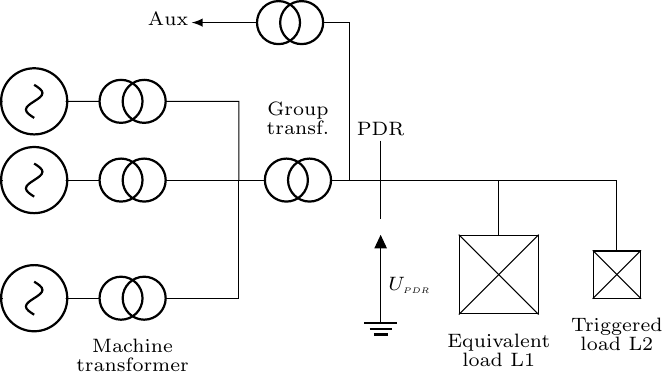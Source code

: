 \documentclass[crop,tikz]{standalone}
\usepackage{circuitikz}
\usepackage{scalerel}
\usetikzlibrary{arrows}
\tikzset{
  font={\fontsize{7pt}{7}\selectfont}}
\begin{document}
\begin{tikzpicture}
    \draw   (-0.5,1) to [vsourcesin] (0.3,1) to [draw,voosource,align=center] (2.0,1) to  (2.5,1) to  (2.5,0);
    \draw   (-0.5,0) to [vsourcesin] (0.3,0) to [draw,voosource,align=center] (2.0,0) to [draw,voosource,align=center,l={Group\\ transf.}] (4.5,0) to  (4.0,0) to (5,0);
    \draw   (-0.5,-1.5) to [vsourcesin] (0.3,-1.5) to [draw,voosource,align=center, l_={Machine\\ transformer}] (2.0,-1.5) to  (2.5,-1.5) to  (2.5,0);
    \draw (2,2) to (2.4,2) to [draw,voosource,align=center] (3.9,2) to (3.9,0);
    \node at (1.6,2.05) {Aux};
    \draw[-{latex[length=1mm]}] (2,2) to (1.9,2);
    \draw (5.0,0) to  (7.3,0) to (7.3,-0.9);
    \draw (5.8,-0.7) to (5.8,0);
    %\draw (7.3,-0.7) rectangle ++(1,-1);
    %\draw (8.8,-0.7) rectangle ++(1,-1);
    \node[draw,minimum width=1cm, minimum height=1cm,label={[align=center,yshift=-1.8cm]Equivalent\\ load L1}] (r) at (5.8,-1.2) {};
    \draw (r.north west) -- (r.south east);
    \draw (r.south west) -- (r.north east);
    \node[draw,minimum width=0.6cm, minimum height=0.6cm,label={[align=center,yshift=-1.4cm]Triggered\\ load L2}] (r2) at (7.3,-1.2){};
    \draw (r2.north west) -- (r2.south east);
    \draw (r2.south west) -- (r2.north east);
    \node at (4.3,0.65) {PDR};
    \draw (4.3,0.5) to (4.3,-0.5);
    \draw (4.3,-1.4) node[ground]{~$U_{\scaleto{PDR}{2pt}}$} -- (4.3,-0.8) to [short,i=$$] (4.3,-0.8); 
\end{tikzpicture}
\end{document}
